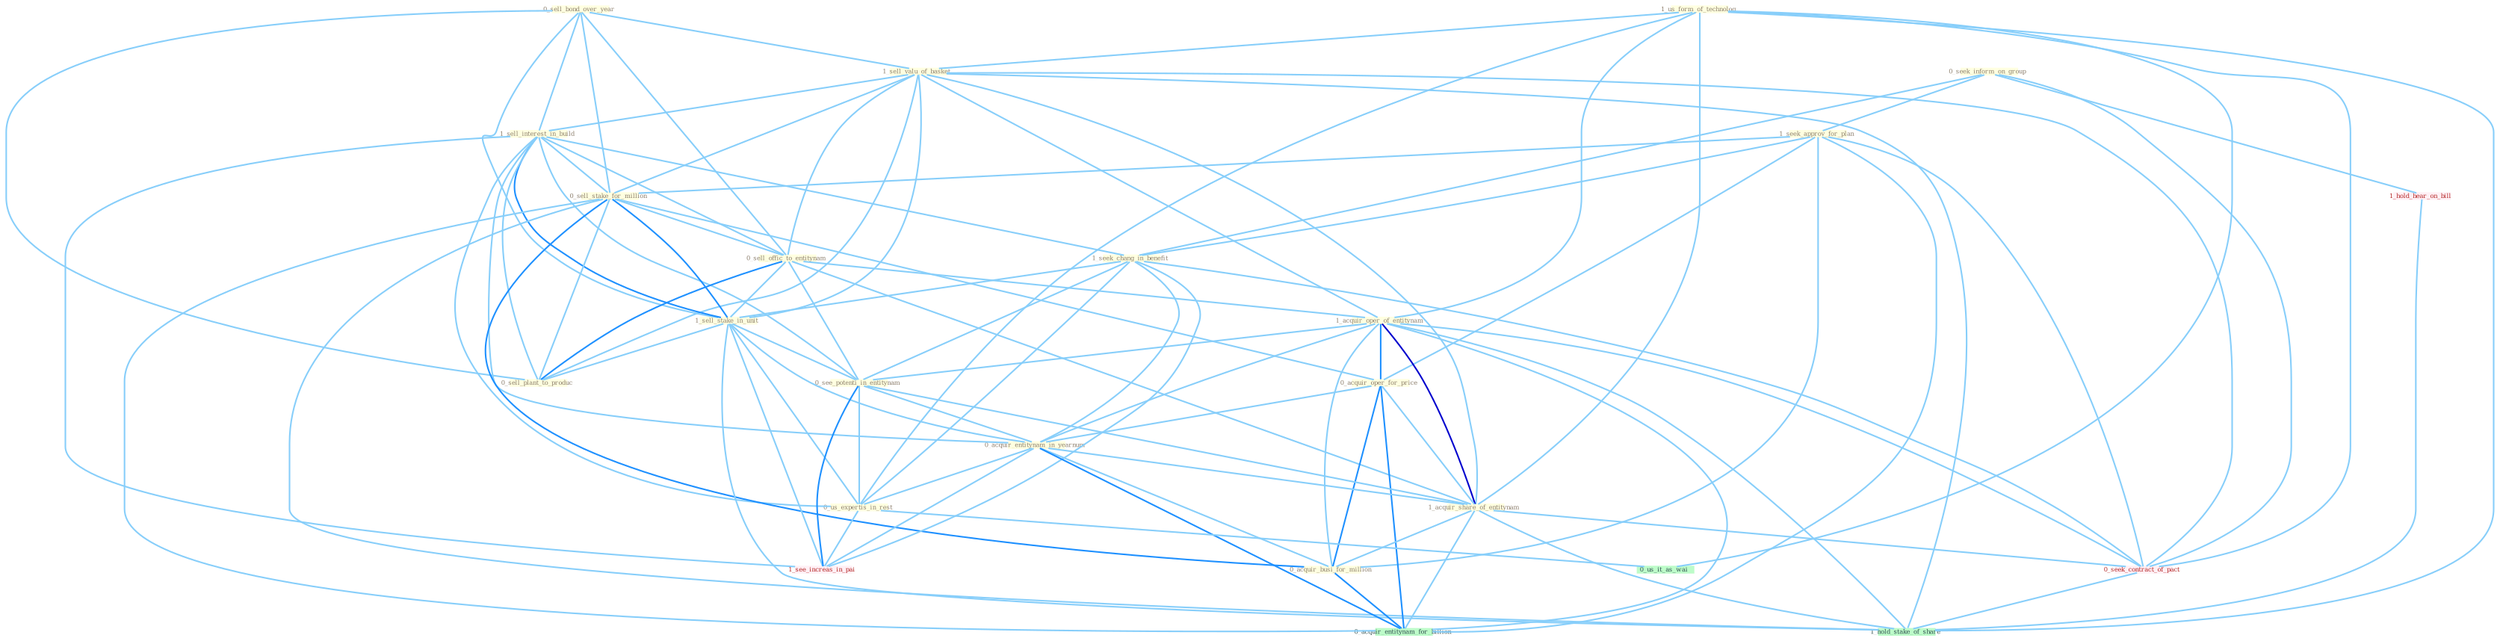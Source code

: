 Graph G{ 
    node
    [shape=polygon,style=filled,width=.5,height=.06,color="#BDFCC9",fixedsize=true,fontsize=4,
    fontcolor="#2f4f4f"];
    {node
    [color="#ffffe0", fontcolor="#8b7d6b"] "1_us_form_of_technolog " "0_sell_bond_over_year " "1_sell_valu_of_basket " "0_seek_inform_on_group " "1_seek_approv_for_plan " "1_sell_interest_in_build " "0_sell_stake_for_million " "0_sell_offic_to_entitynam " "1_seek_chang_in_benefit " "1_sell_stake_in_unit " "0_sell_plant_to_produc " "1_acquir_oper_of_entitynam " "0_acquir_oper_for_price " "0_see_potenti_in_entitynam " "0_acquir_entitynam_in_yearnum " "1_acquir_share_of_entitynam " "0_us_expertis_in_rest " "0_acquir_busi_for_million "}
{node [color="#fff0f5", fontcolor="#b22222"] "0_seek_contract_of_pact " "1_see_increas_in_pai " "1_hold_hear_on_bill "}
edge [color="#B0E2FF"];

	"1_us_form_of_technolog " -- "1_sell_valu_of_basket " [w="1", color="#87cefa" ];
	"1_us_form_of_technolog " -- "1_acquir_oper_of_entitynam " [w="1", color="#87cefa" ];
	"1_us_form_of_technolog " -- "1_acquir_share_of_entitynam " [w="1", color="#87cefa" ];
	"1_us_form_of_technolog " -- "0_us_expertis_in_rest " [w="1", color="#87cefa" ];
	"1_us_form_of_technolog " -- "0_seek_contract_of_pact " [w="1", color="#87cefa" ];
	"1_us_form_of_technolog " -- "0_us_it_as_wai " [w="1", color="#87cefa" ];
	"1_us_form_of_technolog " -- "1_hold_stake_of_share " [w="1", color="#87cefa" ];
	"0_sell_bond_over_year " -- "1_sell_valu_of_basket " [w="1", color="#87cefa" ];
	"0_sell_bond_over_year " -- "1_sell_interest_in_build " [w="1", color="#87cefa" ];
	"0_sell_bond_over_year " -- "0_sell_stake_for_million " [w="1", color="#87cefa" ];
	"0_sell_bond_over_year " -- "0_sell_offic_to_entitynam " [w="1", color="#87cefa" ];
	"0_sell_bond_over_year " -- "1_sell_stake_in_unit " [w="1", color="#87cefa" ];
	"0_sell_bond_over_year " -- "0_sell_plant_to_produc " [w="1", color="#87cefa" ];
	"1_sell_valu_of_basket " -- "1_sell_interest_in_build " [w="1", color="#87cefa" ];
	"1_sell_valu_of_basket " -- "0_sell_stake_for_million " [w="1", color="#87cefa" ];
	"1_sell_valu_of_basket " -- "0_sell_offic_to_entitynam " [w="1", color="#87cefa" ];
	"1_sell_valu_of_basket " -- "1_sell_stake_in_unit " [w="1", color="#87cefa" ];
	"1_sell_valu_of_basket " -- "0_sell_plant_to_produc " [w="1", color="#87cefa" ];
	"1_sell_valu_of_basket " -- "1_acquir_oper_of_entitynam " [w="1", color="#87cefa" ];
	"1_sell_valu_of_basket " -- "1_acquir_share_of_entitynam " [w="1", color="#87cefa" ];
	"1_sell_valu_of_basket " -- "0_seek_contract_of_pact " [w="1", color="#87cefa" ];
	"1_sell_valu_of_basket " -- "1_hold_stake_of_share " [w="1", color="#87cefa" ];
	"0_seek_inform_on_group " -- "1_seek_approv_for_plan " [w="1", color="#87cefa" ];
	"0_seek_inform_on_group " -- "1_seek_chang_in_benefit " [w="1", color="#87cefa" ];
	"0_seek_inform_on_group " -- "0_seek_contract_of_pact " [w="1", color="#87cefa" ];
	"0_seek_inform_on_group " -- "1_hold_hear_on_bill " [w="1", color="#87cefa" ];
	"1_seek_approv_for_plan " -- "0_sell_stake_for_million " [w="1", color="#87cefa" ];
	"1_seek_approv_for_plan " -- "1_seek_chang_in_benefit " [w="1", color="#87cefa" ];
	"1_seek_approv_for_plan " -- "0_acquir_oper_for_price " [w="1", color="#87cefa" ];
	"1_seek_approv_for_plan " -- "0_acquir_busi_for_million " [w="1", color="#87cefa" ];
	"1_seek_approv_for_plan " -- "0_seek_contract_of_pact " [w="1", color="#87cefa" ];
	"1_seek_approv_for_plan " -- "0_acquir_entitynam_for_billion " [w="1", color="#87cefa" ];
	"1_sell_interest_in_build " -- "0_sell_stake_for_million " [w="1", color="#87cefa" ];
	"1_sell_interest_in_build " -- "0_sell_offic_to_entitynam " [w="1", color="#87cefa" ];
	"1_sell_interest_in_build " -- "1_seek_chang_in_benefit " [w="1", color="#87cefa" ];
	"1_sell_interest_in_build " -- "1_sell_stake_in_unit " [w="2", color="#1e90ff" , len=0.8];
	"1_sell_interest_in_build " -- "0_sell_plant_to_produc " [w="1", color="#87cefa" ];
	"1_sell_interest_in_build " -- "0_see_potenti_in_entitynam " [w="1", color="#87cefa" ];
	"1_sell_interest_in_build " -- "0_acquir_entitynam_in_yearnum " [w="1", color="#87cefa" ];
	"1_sell_interest_in_build " -- "0_us_expertis_in_rest " [w="1", color="#87cefa" ];
	"1_sell_interest_in_build " -- "1_see_increas_in_pai " [w="1", color="#87cefa" ];
	"0_sell_stake_for_million " -- "0_sell_offic_to_entitynam " [w="1", color="#87cefa" ];
	"0_sell_stake_for_million " -- "1_sell_stake_in_unit " [w="2", color="#1e90ff" , len=0.8];
	"0_sell_stake_for_million " -- "0_sell_plant_to_produc " [w="1", color="#87cefa" ];
	"0_sell_stake_for_million " -- "0_acquir_oper_for_price " [w="1", color="#87cefa" ];
	"0_sell_stake_for_million " -- "0_acquir_busi_for_million " [w="2", color="#1e90ff" , len=0.8];
	"0_sell_stake_for_million " -- "0_acquir_entitynam_for_billion " [w="1", color="#87cefa" ];
	"0_sell_stake_for_million " -- "1_hold_stake_of_share " [w="1", color="#87cefa" ];
	"0_sell_offic_to_entitynam " -- "1_sell_stake_in_unit " [w="1", color="#87cefa" ];
	"0_sell_offic_to_entitynam " -- "0_sell_plant_to_produc " [w="2", color="#1e90ff" , len=0.8];
	"0_sell_offic_to_entitynam " -- "1_acquir_oper_of_entitynam " [w="1", color="#87cefa" ];
	"0_sell_offic_to_entitynam " -- "0_see_potenti_in_entitynam " [w="1", color="#87cefa" ];
	"0_sell_offic_to_entitynam " -- "1_acquir_share_of_entitynam " [w="1", color="#87cefa" ];
	"1_seek_chang_in_benefit " -- "1_sell_stake_in_unit " [w="1", color="#87cefa" ];
	"1_seek_chang_in_benefit " -- "0_see_potenti_in_entitynam " [w="1", color="#87cefa" ];
	"1_seek_chang_in_benefit " -- "0_acquir_entitynam_in_yearnum " [w="1", color="#87cefa" ];
	"1_seek_chang_in_benefit " -- "0_us_expertis_in_rest " [w="1", color="#87cefa" ];
	"1_seek_chang_in_benefit " -- "0_seek_contract_of_pact " [w="1", color="#87cefa" ];
	"1_seek_chang_in_benefit " -- "1_see_increas_in_pai " [w="1", color="#87cefa" ];
	"1_sell_stake_in_unit " -- "0_sell_plant_to_produc " [w="1", color="#87cefa" ];
	"1_sell_stake_in_unit " -- "0_see_potenti_in_entitynam " [w="1", color="#87cefa" ];
	"1_sell_stake_in_unit " -- "0_acquir_entitynam_in_yearnum " [w="1", color="#87cefa" ];
	"1_sell_stake_in_unit " -- "0_us_expertis_in_rest " [w="1", color="#87cefa" ];
	"1_sell_stake_in_unit " -- "1_see_increas_in_pai " [w="1", color="#87cefa" ];
	"1_sell_stake_in_unit " -- "1_hold_stake_of_share " [w="1", color="#87cefa" ];
	"1_acquir_oper_of_entitynam " -- "0_acquir_oper_for_price " [w="2", color="#1e90ff" , len=0.8];
	"1_acquir_oper_of_entitynam " -- "0_see_potenti_in_entitynam " [w="1", color="#87cefa" ];
	"1_acquir_oper_of_entitynam " -- "0_acquir_entitynam_in_yearnum " [w="1", color="#87cefa" ];
	"1_acquir_oper_of_entitynam " -- "1_acquir_share_of_entitynam " [w="3", color="#0000cd" , len=0.6];
	"1_acquir_oper_of_entitynam " -- "0_acquir_busi_for_million " [w="1", color="#87cefa" ];
	"1_acquir_oper_of_entitynam " -- "0_seek_contract_of_pact " [w="1", color="#87cefa" ];
	"1_acquir_oper_of_entitynam " -- "0_acquir_entitynam_for_billion " [w="1", color="#87cefa" ];
	"1_acquir_oper_of_entitynam " -- "1_hold_stake_of_share " [w="1", color="#87cefa" ];
	"0_acquir_oper_for_price " -- "0_acquir_entitynam_in_yearnum " [w="1", color="#87cefa" ];
	"0_acquir_oper_for_price " -- "1_acquir_share_of_entitynam " [w="1", color="#87cefa" ];
	"0_acquir_oper_for_price " -- "0_acquir_busi_for_million " [w="2", color="#1e90ff" , len=0.8];
	"0_acquir_oper_for_price " -- "0_acquir_entitynam_for_billion " [w="2", color="#1e90ff" , len=0.8];
	"0_see_potenti_in_entitynam " -- "0_acquir_entitynam_in_yearnum " [w="1", color="#87cefa" ];
	"0_see_potenti_in_entitynam " -- "1_acquir_share_of_entitynam " [w="1", color="#87cefa" ];
	"0_see_potenti_in_entitynam " -- "0_us_expertis_in_rest " [w="1", color="#87cefa" ];
	"0_see_potenti_in_entitynam " -- "1_see_increas_in_pai " [w="2", color="#1e90ff" , len=0.8];
	"0_acquir_entitynam_in_yearnum " -- "1_acquir_share_of_entitynam " [w="1", color="#87cefa" ];
	"0_acquir_entitynam_in_yearnum " -- "0_us_expertis_in_rest " [w="1", color="#87cefa" ];
	"0_acquir_entitynam_in_yearnum " -- "0_acquir_busi_for_million " [w="1", color="#87cefa" ];
	"0_acquir_entitynam_in_yearnum " -- "0_acquir_entitynam_for_billion " [w="2", color="#1e90ff" , len=0.8];
	"0_acquir_entitynam_in_yearnum " -- "1_see_increas_in_pai " [w="1", color="#87cefa" ];
	"1_acquir_share_of_entitynam " -- "0_acquir_busi_for_million " [w="1", color="#87cefa" ];
	"1_acquir_share_of_entitynam " -- "0_seek_contract_of_pact " [w="1", color="#87cefa" ];
	"1_acquir_share_of_entitynam " -- "0_acquir_entitynam_for_billion " [w="1", color="#87cefa" ];
	"1_acquir_share_of_entitynam " -- "1_hold_stake_of_share " [w="1", color="#87cefa" ];
	"0_us_expertis_in_rest " -- "0_us_it_as_wai " [w="1", color="#87cefa" ];
	"0_us_expertis_in_rest " -- "1_see_increas_in_pai " [w="1", color="#87cefa" ];
	"0_acquir_busi_for_million " -- "0_acquir_entitynam_for_billion " [w="2", color="#1e90ff" , len=0.8];
	"0_seek_contract_of_pact " -- "1_hold_stake_of_share " [w="1", color="#87cefa" ];
	"1_hold_hear_on_bill " -- "1_hold_stake_of_share " [w="1", color="#87cefa" ];
}